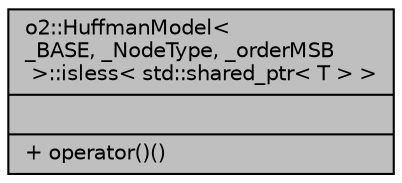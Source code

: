 digraph "o2::HuffmanModel&lt; _BASE, _NodeType, _orderMSB &gt;::isless&lt; std::shared_ptr&lt; T &gt; &gt;"
{
 // INTERACTIVE_SVG=YES
  bgcolor="transparent";
  edge [fontname="Helvetica",fontsize="10",labelfontname="Helvetica",labelfontsize="10"];
  node [fontname="Helvetica",fontsize="10",shape=record];
  Node1 [label="{o2::HuffmanModel\< \l_BASE, _NodeType, _orderMSB\l \>::isless\< std::shared_ptr\< T \> \>\n||+ operator()()\l}",height=0.2,width=0.4,color="black", fillcolor="grey75", style="filled" fontcolor="black"];
}
